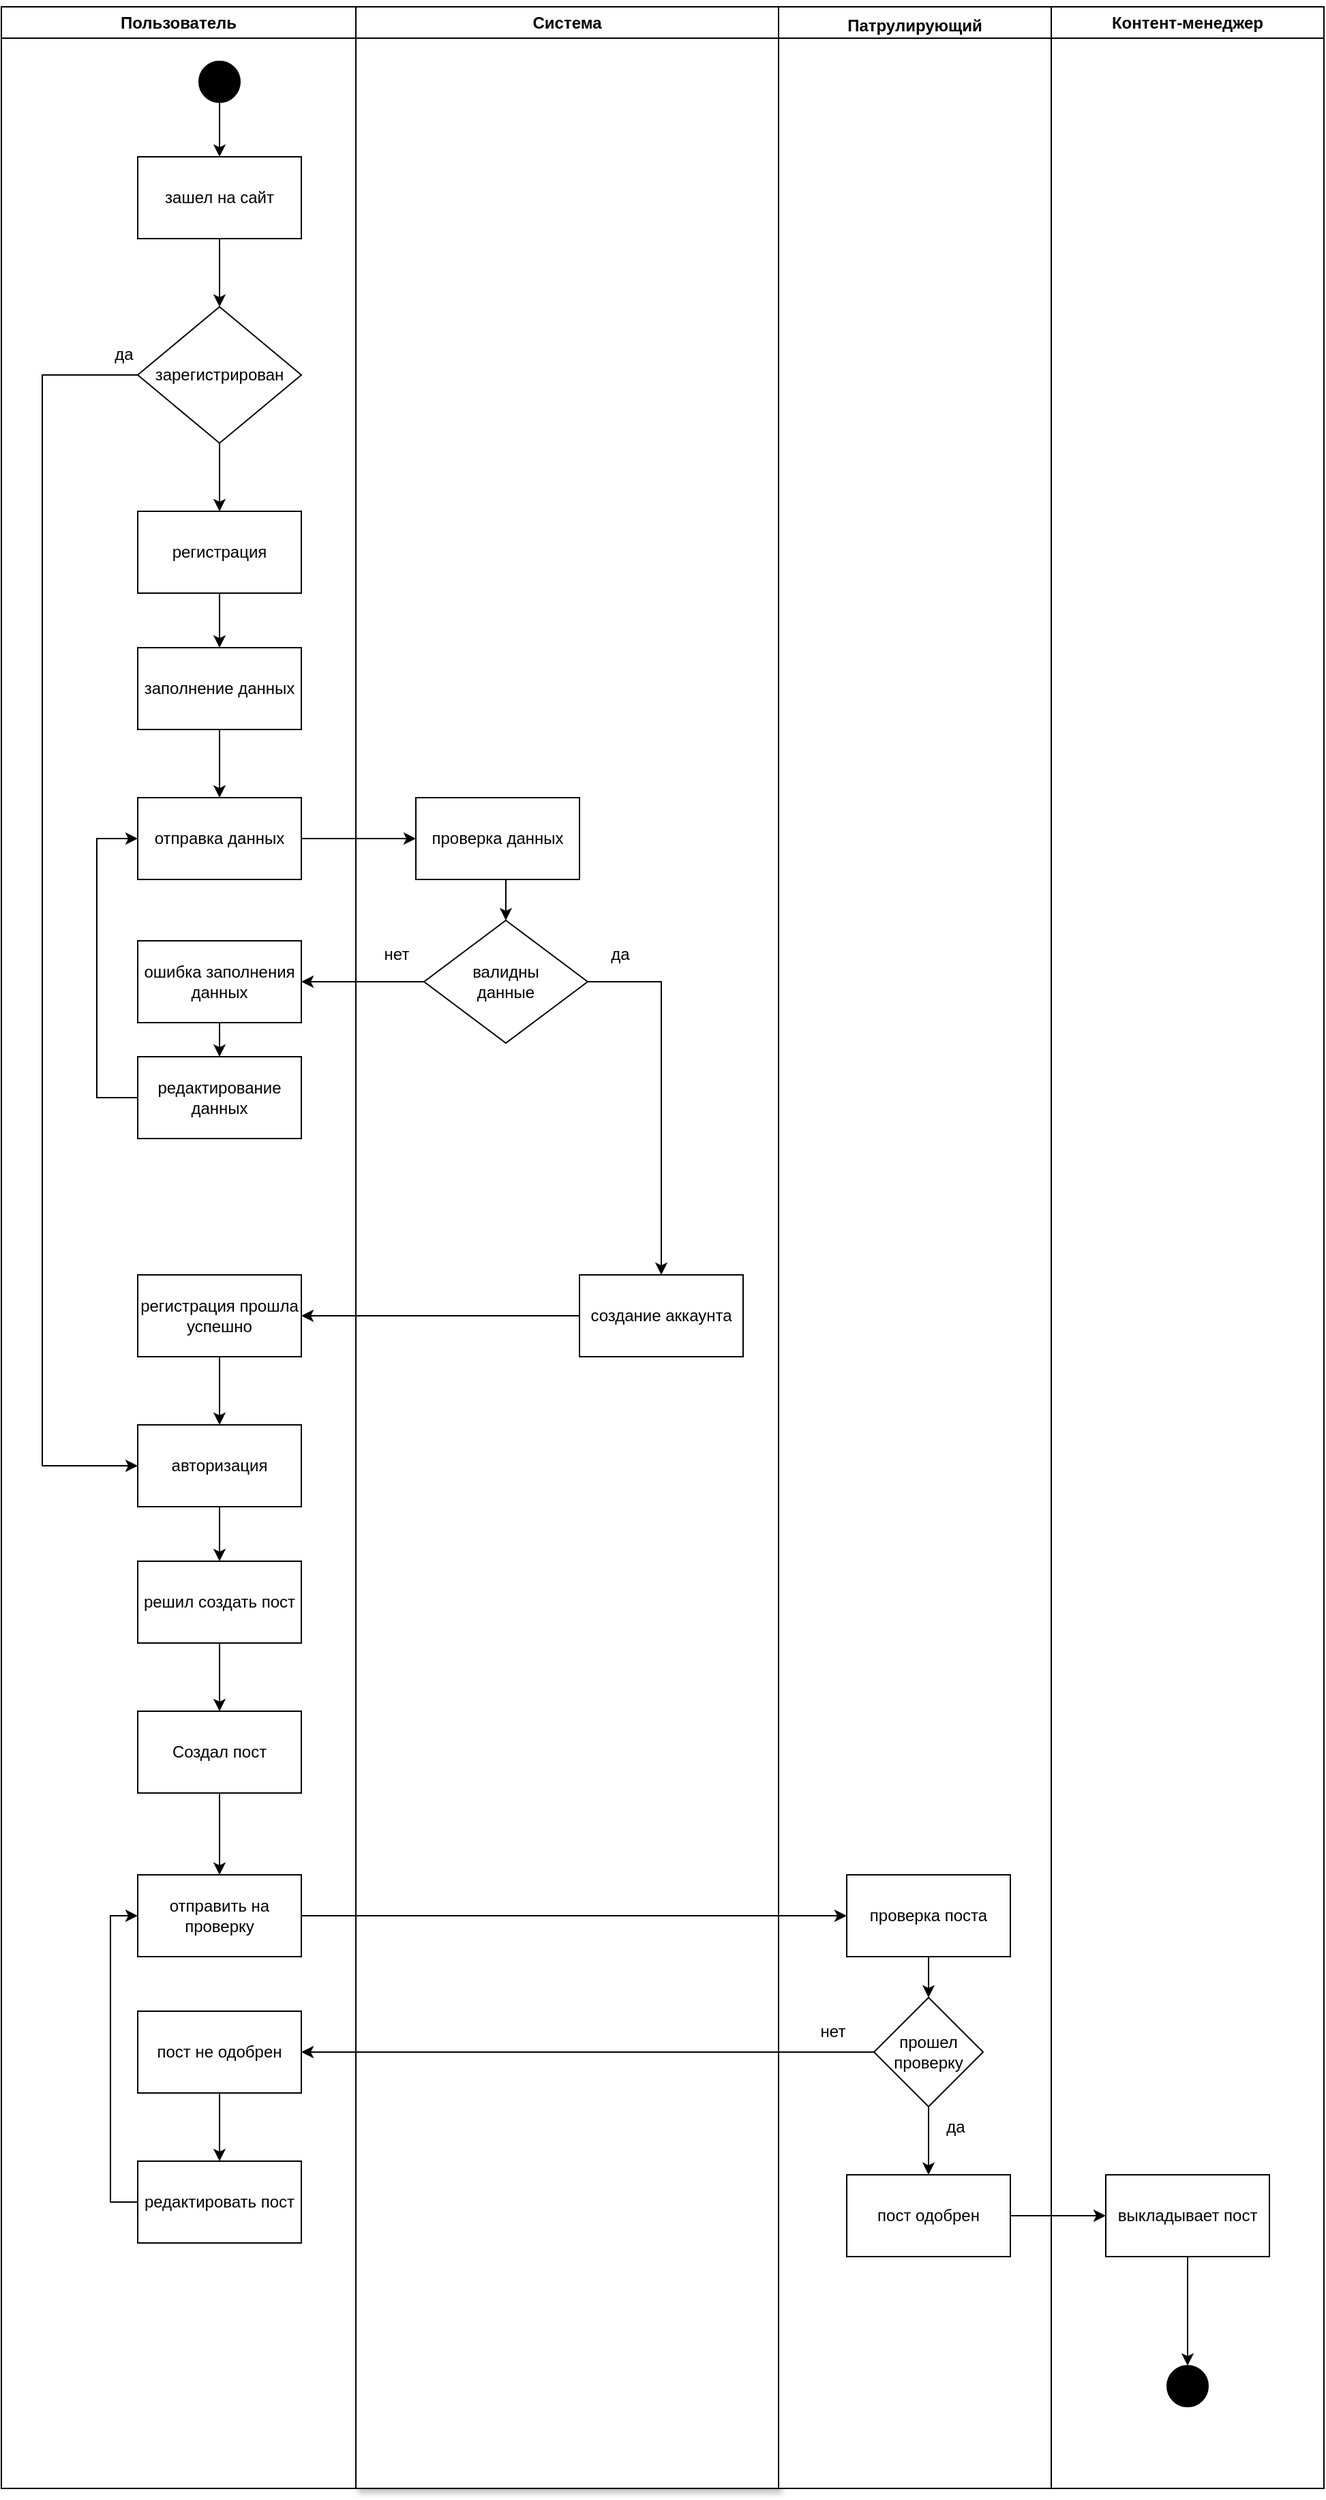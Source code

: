<mxfile version="21.1.4">
  <diagram id="lFc1Q4RSGntSRXIgf3ee" name="Страница 1">
    <mxGraphModel dx="3585" dy="1955" grid="1" gridSize="10" guides="1" tooltips="1" connect="1" arrows="1" fold="1" page="1" pageScale="1" pageWidth="24500" pageHeight="24500" math="0" shadow="0">
      <root>
        <mxCell id="0" />
        <mxCell id="1" parent="0" />
        <mxCell id="pyIcD7LwIHAiXcTRvjcM-1" value="Пользователь" style="swimlane;whiteSpace=wrap;html=1;swimlaneFillColor=#FFFFFF;" parent="1" vertex="1">
          <mxGeometry x="130" y="80" width="260" height="1820" as="geometry" />
        </mxCell>
        <mxCell id="pyIcD7LwIHAiXcTRvjcM-65" value="" style="ellipse;whiteSpace=wrap;html=1;aspect=fixed;fillColor=#000000;" parent="pyIcD7LwIHAiXcTRvjcM-1" vertex="1">
          <mxGeometry x="145" y="40" width="30" height="30" as="geometry" />
        </mxCell>
        <mxCell id="pyIcD7LwIHAiXcTRvjcM-67" value="зашел на сайт" style="rounded=0;whiteSpace=wrap;html=1;fillColor=#FFFFFF;" parent="pyIcD7LwIHAiXcTRvjcM-1" vertex="1">
          <mxGeometry x="100" y="110" width="120" height="60" as="geometry" />
        </mxCell>
        <mxCell id="pyIcD7LwIHAiXcTRvjcM-68" value="" style="endArrow=classic;html=1;rounded=0;exitX=0.5;exitY=1;exitDx=0;exitDy=0;entryX=0.5;entryY=0;entryDx=0;entryDy=0;" parent="pyIcD7LwIHAiXcTRvjcM-1" source="pyIcD7LwIHAiXcTRvjcM-65" target="pyIcD7LwIHAiXcTRvjcM-67" edge="1">
          <mxGeometry width="50" height="50" relative="1" as="geometry">
            <mxPoint x="370" y="1080" as="sourcePoint" />
            <mxPoint x="420" y="1030" as="targetPoint" />
          </mxGeometry>
        </mxCell>
        <mxCell id="pyIcD7LwIHAiXcTRvjcM-86" style="edgeStyle=orthogonalEdgeStyle;rounded=0;orthogonalLoop=1;jettySize=auto;html=1;entryX=0.5;entryY=0;entryDx=0;entryDy=0;" parent="pyIcD7LwIHAiXcTRvjcM-1" source="pyIcD7LwIHAiXcTRvjcM-69" edge="1">
          <mxGeometry relative="1" as="geometry">
            <mxPoint x="160" y="1140" as="targetPoint" />
          </mxGeometry>
        </mxCell>
        <mxCell id="pyIcD7LwIHAiXcTRvjcM-69" value="авторизация" style="rounded=0;whiteSpace=wrap;html=1;fillColor=#FFFFFF;" parent="pyIcD7LwIHAiXcTRvjcM-1" vertex="1">
          <mxGeometry x="100" y="1040" width="120" height="60" as="geometry" />
        </mxCell>
        <mxCell id="pyIcD7LwIHAiXcTRvjcM-70" style="edgeStyle=orthogonalEdgeStyle;rounded=0;orthogonalLoop=1;jettySize=auto;html=1;exitX=0;exitY=0.5;exitDx=0;exitDy=0;entryX=0;entryY=0.5;entryDx=0;entryDy=0;strokeWidth=1;" parent="pyIcD7LwIHAiXcTRvjcM-1" source="pyIcD7LwIHAiXcTRvjcM-72" target="pyIcD7LwIHAiXcTRvjcM-69" edge="1">
          <mxGeometry relative="1" as="geometry">
            <Array as="points">
              <mxPoint x="30" y="270" />
              <mxPoint x="30" y="1070" />
            </Array>
          </mxGeometry>
        </mxCell>
        <mxCell id="pyIcD7LwIHAiXcTRvjcM-72" value="зарегистрирован" style="rhombus;whiteSpace=wrap;html=1;" parent="pyIcD7LwIHAiXcTRvjcM-1" vertex="1">
          <mxGeometry x="100" y="220" width="120" height="100" as="geometry" />
        </mxCell>
        <mxCell id="pyIcD7LwIHAiXcTRvjcM-66" style="edgeStyle=orthogonalEdgeStyle;rounded=0;orthogonalLoop=1;jettySize=auto;html=1;exitX=0.5;exitY=1;exitDx=0;exitDy=0;strokeWidth=1;" parent="pyIcD7LwIHAiXcTRvjcM-1" source="pyIcD7LwIHAiXcTRvjcM-67" target="pyIcD7LwIHAiXcTRvjcM-72" edge="1">
          <mxGeometry relative="1" as="geometry" />
        </mxCell>
        <mxCell id="pyIcD7LwIHAiXcTRvjcM-73" value="да" style="text;html=1;strokeColor=none;fillColor=none;align=center;verticalAlign=middle;whiteSpace=wrap;rounded=0;" parent="pyIcD7LwIHAiXcTRvjcM-1" vertex="1">
          <mxGeometry x="60" y="240" width="60" height="30" as="geometry" />
        </mxCell>
        <mxCell id="pyIcD7LwIHAiXcTRvjcM-75" value="регистрация" style="rounded=0;whiteSpace=wrap;html=1;" parent="pyIcD7LwIHAiXcTRvjcM-1" vertex="1">
          <mxGeometry x="100" y="370" width="120" height="60" as="geometry" />
        </mxCell>
        <mxCell id="pyIcD7LwIHAiXcTRvjcM-71" style="edgeStyle=orthogonalEdgeStyle;rounded=0;orthogonalLoop=1;jettySize=auto;html=1;exitX=0.5;exitY=1;exitDx=0;exitDy=0;entryX=0.5;entryY=0;entryDx=0;entryDy=0;strokeWidth=1;" parent="pyIcD7LwIHAiXcTRvjcM-1" source="pyIcD7LwIHAiXcTRvjcM-72" target="pyIcD7LwIHAiXcTRvjcM-75" edge="1">
          <mxGeometry relative="1" as="geometry" />
        </mxCell>
        <mxCell id="pyIcD7LwIHAiXcTRvjcM-77" value="заполнение данных" style="rounded=0;whiteSpace=wrap;html=1;" parent="pyIcD7LwIHAiXcTRvjcM-1" vertex="1">
          <mxGeometry x="100" y="470" width="120" height="60" as="geometry" />
        </mxCell>
        <mxCell id="pyIcD7LwIHAiXcTRvjcM-74" style="edgeStyle=orthogonalEdgeStyle;rounded=0;orthogonalLoop=1;jettySize=auto;html=1;exitX=0.5;exitY=1;exitDx=0;exitDy=0;entryX=0.5;entryY=0;entryDx=0;entryDy=0;strokeWidth=1;" parent="pyIcD7LwIHAiXcTRvjcM-1" source="pyIcD7LwIHAiXcTRvjcM-75" target="pyIcD7LwIHAiXcTRvjcM-77" edge="1">
          <mxGeometry relative="1" as="geometry" />
        </mxCell>
        <mxCell id="pyIcD7LwIHAiXcTRvjcM-78" value="отправка данных" style="rounded=0;whiteSpace=wrap;html=1;" parent="pyIcD7LwIHAiXcTRvjcM-1" vertex="1">
          <mxGeometry x="100" y="580" width="120" height="60" as="geometry" />
        </mxCell>
        <mxCell id="pyIcD7LwIHAiXcTRvjcM-76" style="edgeStyle=orthogonalEdgeStyle;rounded=0;orthogonalLoop=1;jettySize=auto;html=1;exitX=0.5;exitY=1;exitDx=0;exitDy=0;entryX=0.5;entryY=0;entryDx=0;entryDy=0;strokeWidth=1;" parent="pyIcD7LwIHAiXcTRvjcM-1" source="pyIcD7LwIHAiXcTRvjcM-77" target="pyIcD7LwIHAiXcTRvjcM-78" edge="1">
          <mxGeometry relative="1" as="geometry" />
        </mxCell>
        <mxCell id="pyIcD7LwIHAiXcTRvjcM-79" style="edgeStyle=orthogonalEdgeStyle;rounded=0;orthogonalLoop=1;jettySize=auto;html=1;exitX=0.5;exitY=1;exitDx=0;exitDy=0;entryX=0.5;entryY=0;entryDx=0;entryDy=0;strokeWidth=1;" parent="pyIcD7LwIHAiXcTRvjcM-1" source="pyIcD7LwIHAiXcTRvjcM-80" target="pyIcD7LwIHAiXcTRvjcM-69" edge="1">
          <mxGeometry relative="1" as="geometry" />
        </mxCell>
        <mxCell id="pyIcD7LwIHAiXcTRvjcM-80" value="регистрация прошла&lt;br&gt;успешно" style="rounded=0;whiteSpace=wrap;html=1;" parent="pyIcD7LwIHAiXcTRvjcM-1" vertex="1">
          <mxGeometry x="100" y="930" width="120" height="60" as="geometry" />
        </mxCell>
        <mxCell id="pyIcD7LwIHAiXcTRvjcM-82" value="ошибка заполнения&lt;br&gt;данных" style="rounded=0;whiteSpace=wrap;html=1;" parent="pyIcD7LwIHAiXcTRvjcM-1" vertex="1">
          <mxGeometry x="100" y="685" width="120" height="60" as="geometry" />
        </mxCell>
        <mxCell id="pyIcD7LwIHAiXcTRvjcM-83" style="edgeStyle=orthogonalEdgeStyle;rounded=0;orthogonalLoop=1;jettySize=auto;html=1;exitX=0;exitY=0.5;exitDx=0;exitDy=0;entryX=0;entryY=0.5;entryDx=0;entryDy=0;strokeWidth=1;" parent="pyIcD7LwIHAiXcTRvjcM-1" source="pyIcD7LwIHAiXcTRvjcM-84" target="pyIcD7LwIHAiXcTRvjcM-78" edge="1">
          <mxGeometry relative="1" as="geometry">
            <Array as="points">
              <mxPoint x="70" y="800" />
              <mxPoint x="70" y="610" />
            </Array>
          </mxGeometry>
        </mxCell>
        <mxCell id="pyIcD7LwIHAiXcTRvjcM-84" value="редактирование данных" style="rounded=0;whiteSpace=wrap;html=1;" parent="pyIcD7LwIHAiXcTRvjcM-1" vertex="1">
          <mxGeometry x="100" y="770" width="120" height="60" as="geometry" />
        </mxCell>
        <mxCell id="pyIcD7LwIHAiXcTRvjcM-81" style="edgeStyle=orthogonalEdgeStyle;rounded=0;orthogonalLoop=1;jettySize=auto;html=1;exitX=0.5;exitY=1;exitDx=0;exitDy=0;entryX=0.5;entryY=0;entryDx=0;entryDy=0;strokeWidth=1;" parent="pyIcD7LwIHAiXcTRvjcM-1" source="pyIcD7LwIHAiXcTRvjcM-82" target="pyIcD7LwIHAiXcTRvjcM-84" edge="1">
          <mxGeometry relative="1" as="geometry" />
        </mxCell>
        <mxCell id="a7Rx-lbHLhPJhAyb0oZL-24" value="решил создать пост" style="rounded=0;whiteSpace=wrap;html=1;" parent="pyIcD7LwIHAiXcTRvjcM-1" vertex="1">
          <mxGeometry x="100" y="1140" width="120" height="60" as="geometry" />
        </mxCell>
        <mxCell id="a7Rx-lbHLhPJhAyb0oZL-26" value="Создал пост" style="rounded=0;whiteSpace=wrap;html=1;" parent="pyIcD7LwIHAiXcTRvjcM-1" vertex="1">
          <mxGeometry x="100" y="1250" width="120" height="60" as="geometry" />
        </mxCell>
        <mxCell id="a7Rx-lbHLhPJhAyb0oZL-23" style="edgeStyle=orthogonalEdgeStyle;rounded=0;orthogonalLoop=1;jettySize=auto;html=1;entryX=0.5;entryY=0;entryDx=0;entryDy=0;" parent="pyIcD7LwIHAiXcTRvjcM-1" source="a7Rx-lbHLhPJhAyb0oZL-24" target="a7Rx-lbHLhPJhAyb0oZL-26" edge="1">
          <mxGeometry relative="1" as="geometry" />
        </mxCell>
        <mxCell id="a7Rx-lbHLhPJhAyb0oZL-27" value="отправить на проверку" style="rounded=0;whiteSpace=wrap;html=1;" parent="pyIcD7LwIHAiXcTRvjcM-1" vertex="1">
          <mxGeometry x="100" y="1370" width="120" height="60" as="geometry" />
        </mxCell>
        <mxCell id="a7Rx-lbHLhPJhAyb0oZL-25" style="edgeStyle=orthogonalEdgeStyle;rounded=0;orthogonalLoop=1;jettySize=auto;html=1;entryX=0.5;entryY=0;entryDx=0;entryDy=0;" parent="pyIcD7LwIHAiXcTRvjcM-1" source="a7Rx-lbHLhPJhAyb0oZL-26" target="a7Rx-lbHLhPJhAyb0oZL-27" edge="1">
          <mxGeometry relative="1" as="geometry" />
        </mxCell>
        <mxCell id="a7Rx-lbHLhPJhAyb0oZL-29" value="пост не одобрен" style="rounded=0;whiteSpace=wrap;html=1;" parent="pyIcD7LwIHAiXcTRvjcM-1" vertex="1">
          <mxGeometry x="100" y="1470" width="120" height="60" as="geometry" />
        </mxCell>
        <mxCell id="a7Rx-lbHLhPJhAyb0oZL-30" style="edgeStyle=orthogonalEdgeStyle;rounded=0;orthogonalLoop=1;jettySize=auto;html=1;entryX=0;entryY=0.5;entryDx=0;entryDy=0;" parent="pyIcD7LwIHAiXcTRvjcM-1" source="a7Rx-lbHLhPJhAyb0oZL-31" target="a7Rx-lbHLhPJhAyb0oZL-27" edge="1">
          <mxGeometry relative="1" as="geometry">
            <Array as="points">
              <mxPoint x="80" y="1610" />
              <mxPoint x="80" y="1400" />
            </Array>
          </mxGeometry>
        </mxCell>
        <mxCell id="a7Rx-lbHLhPJhAyb0oZL-31" value="редактировать пост" style="rounded=0;whiteSpace=wrap;html=1;" parent="pyIcD7LwIHAiXcTRvjcM-1" vertex="1">
          <mxGeometry x="100" y="1580" width="120" height="60" as="geometry" />
        </mxCell>
        <mxCell id="a7Rx-lbHLhPJhAyb0oZL-28" style="edgeStyle=orthogonalEdgeStyle;rounded=0;orthogonalLoop=1;jettySize=auto;html=1;entryX=0.5;entryY=0;entryDx=0;entryDy=0;" parent="pyIcD7LwIHAiXcTRvjcM-1" source="a7Rx-lbHLhPJhAyb0oZL-29" target="a7Rx-lbHLhPJhAyb0oZL-31" edge="1">
          <mxGeometry relative="1" as="geometry" />
        </mxCell>
        <mxCell id="pyIcD7LwIHAiXcTRvjcM-2" value="Система" style="swimlane;whiteSpace=wrap;html=1;shadow=1;swimlaneFillColor=#FFFFFF;" parent="1" vertex="1">
          <mxGeometry x="390" y="80" width="310" height="1820" as="geometry" />
        </mxCell>
        <mxCell id="pyIcD7LwIHAiXcTRvjcM-88" value="проверка данных" style="rounded=0;whiteSpace=wrap;html=1;" parent="pyIcD7LwIHAiXcTRvjcM-2" vertex="1">
          <mxGeometry x="44" y="580" width="120" height="60" as="geometry" />
        </mxCell>
        <mxCell id="pyIcD7LwIHAiXcTRvjcM-90" value="валидны&lt;br&gt;данные" style="rhombus;whiteSpace=wrap;html=1;" parent="pyIcD7LwIHAiXcTRvjcM-2" vertex="1">
          <mxGeometry x="50" y="670" width="120" height="90" as="geometry" />
        </mxCell>
        <mxCell id="pyIcD7LwIHAiXcTRvjcM-87" style="edgeStyle=orthogonalEdgeStyle;rounded=0;orthogonalLoop=1;jettySize=auto;html=1;exitX=0.5;exitY=1;exitDx=0;exitDy=0;entryX=0.5;entryY=0;entryDx=0;entryDy=0;strokeWidth=1;" parent="pyIcD7LwIHAiXcTRvjcM-2" source="pyIcD7LwIHAiXcTRvjcM-88" target="pyIcD7LwIHAiXcTRvjcM-90" edge="1">
          <mxGeometry relative="1" as="geometry" />
        </mxCell>
        <mxCell id="pyIcD7LwIHAiXcTRvjcM-91" value="создание аккаунта" style="rounded=0;whiteSpace=wrap;html=1;" parent="pyIcD7LwIHAiXcTRvjcM-2" vertex="1">
          <mxGeometry x="164" y="930" width="120" height="60" as="geometry" />
        </mxCell>
        <mxCell id="pyIcD7LwIHAiXcTRvjcM-89" style="edgeStyle=orthogonalEdgeStyle;rounded=0;orthogonalLoop=1;jettySize=auto;html=1;exitX=1;exitY=0.5;exitDx=0;exitDy=0;entryX=0.5;entryY=0;entryDx=0;entryDy=0;strokeWidth=1;" parent="pyIcD7LwIHAiXcTRvjcM-2" source="pyIcD7LwIHAiXcTRvjcM-90" target="pyIcD7LwIHAiXcTRvjcM-91" edge="1">
          <mxGeometry relative="1" as="geometry" />
        </mxCell>
        <mxCell id="pyIcD7LwIHAiXcTRvjcM-92" value="да" style="text;html=1;strokeColor=none;fillColor=none;align=center;verticalAlign=middle;whiteSpace=wrap;rounded=0;" parent="pyIcD7LwIHAiXcTRvjcM-2" vertex="1">
          <mxGeometry x="164" y="680" width="60" height="30" as="geometry" />
        </mxCell>
        <mxCell id="pyIcD7LwIHAiXcTRvjcM-93" value="нет" style="text;html=1;strokeColor=none;fillColor=none;align=center;verticalAlign=middle;whiteSpace=wrap;rounded=0;" parent="pyIcD7LwIHAiXcTRvjcM-2" vertex="1">
          <mxGeometry y="680" width="60" height="30" as="geometry" />
        </mxCell>
        <mxCell id="pyIcD7LwIHAiXcTRvjcM-94" style="edgeStyle=orthogonalEdgeStyle;rounded=0;orthogonalLoop=1;jettySize=auto;html=1;entryX=1;entryY=0.5;entryDx=0;entryDy=0;" parent="1" source="pyIcD7LwIHAiXcTRvjcM-91" target="pyIcD7LwIHAiXcTRvjcM-80" edge="1">
          <mxGeometry relative="1" as="geometry" />
        </mxCell>
        <mxCell id="pyIcD7LwIHAiXcTRvjcM-95" style="edgeStyle=orthogonalEdgeStyle;rounded=0;orthogonalLoop=1;jettySize=auto;html=1;entryX=1;entryY=0.5;entryDx=0;entryDy=0;" parent="1" source="pyIcD7LwIHAiXcTRvjcM-90" target="pyIcD7LwIHAiXcTRvjcM-82" edge="1">
          <mxGeometry relative="1" as="geometry" />
        </mxCell>
        <mxCell id="pyIcD7LwIHAiXcTRvjcM-96" style="edgeStyle=orthogonalEdgeStyle;rounded=0;orthogonalLoop=1;jettySize=auto;html=1;entryX=0;entryY=0.5;entryDx=0;entryDy=0;" parent="1" source="pyIcD7LwIHAiXcTRvjcM-78" target="pyIcD7LwIHAiXcTRvjcM-88" edge="1">
          <mxGeometry relative="1" as="geometry" />
        </mxCell>
        <mxCell id="a7Rx-lbHLhPJhAyb0oZL-32" value="&lt;p style=&quot;border-color: var(--border-color); font-weight: 400; margin: 4px 0px 0px;&quot;&gt;&lt;b style=&quot;border-color: var(--border-color);&quot;&gt;Патрулирующий&lt;/b&gt;&lt;/p&gt;" style="swimlane;whiteSpace=wrap;html=1;swimlaneFillColor=#FFFFFF;" parent="1" vertex="1">
          <mxGeometry x="700" y="80" width="200" height="1820" as="geometry" />
        </mxCell>
        <mxCell id="a7Rx-lbHLhPJhAyb0oZL-33" style="edgeStyle=orthogonalEdgeStyle;rounded=0;orthogonalLoop=1;jettySize=auto;html=1;entryX=0.5;entryY=0;entryDx=0;entryDy=0;" parent="a7Rx-lbHLhPJhAyb0oZL-32" source="a7Rx-lbHLhPJhAyb0oZL-34" target="a7Rx-lbHLhPJhAyb0oZL-36" edge="1">
          <mxGeometry relative="1" as="geometry" />
        </mxCell>
        <mxCell id="a7Rx-lbHLhPJhAyb0oZL-34" value="проверка поста" style="rounded=0;whiteSpace=wrap;html=1;" parent="a7Rx-lbHLhPJhAyb0oZL-32" vertex="1">
          <mxGeometry x="50" y="1370" width="120" height="60" as="geometry" />
        </mxCell>
        <mxCell id="a7Rx-lbHLhPJhAyb0oZL-35" style="edgeStyle=orthogonalEdgeStyle;rounded=0;orthogonalLoop=1;jettySize=auto;html=1;entryX=0.5;entryY=0;entryDx=0;entryDy=0;" parent="a7Rx-lbHLhPJhAyb0oZL-32" source="a7Rx-lbHLhPJhAyb0oZL-36" target="a7Rx-lbHLhPJhAyb0oZL-37" edge="1">
          <mxGeometry relative="1" as="geometry" />
        </mxCell>
        <mxCell id="a7Rx-lbHLhPJhAyb0oZL-36" value="прошел&lt;br&gt;проверку" style="rhombus;whiteSpace=wrap;html=1;" parent="a7Rx-lbHLhPJhAyb0oZL-32" vertex="1">
          <mxGeometry x="70" y="1460" width="80" height="80" as="geometry" />
        </mxCell>
        <mxCell id="a7Rx-lbHLhPJhAyb0oZL-37" value="пост одобрен" style="rounded=0;whiteSpace=wrap;html=1;" parent="a7Rx-lbHLhPJhAyb0oZL-32" vertex="1">
          <mxGeometry x="50" y="1590" width="120" height="60" as="geometry" />
        </mxCell>
        <mxCell id="a7Rx-lbHLhPJhAyb0oZL-38" value="нет" style="text;html=1;strokeColor=none;fillColor=none;align=center;verticalAlign=middle;whiteSpace=wrap;rounded=0;" parent="a7Rx-lbHLhPJhAyb0oZL-32" vertex="1">
          <mxGeometry x="10" y="1470" width="60" height="30" as="geometry" />
        </mxCell>
        <mxCell id="a7Rx-lbHLhPJhAyb0oZL-39" value="да" style="text;html=1;strokeColor=none;fillColor=none;align=center;verticalAlign=middle;whiteSpace=wrap;rounded=0;" parent="a7Rx-lbHLhPJhAyb0oZL-32" vertex="1">
          <mxGeometry x="100" y="1540" width="60" height="30" as="geometry" />
        </mxCell>
        <mxCell id="a7Rx-lbHLhPJhAyb0oZL-40" value="Контент-менеджер" style="swimlane;whiteSpace=wrap;html=1;swimlaneFillColor=#FFFFFF;" parent="1" vertex="1">
          <mxGeometry x="900" y="80" width="200" height="1820" as="geometry" />
        </mxCell>
        <mxCell id="a7Rx-lbHLhPJhAyb0oZL-41" style="edgeStyle=orthogonalEdgeStyle;rounded=0;orthogonalLoop=1;jettySize=auto;html=1;entryX=0.5;entryY=0;entryDx=0;entryDy=0;" parent="a7Rx-lbHLhPJhAyb0oZL-40" source="a7Rx-lbHLhPJhAyb0oZL-42" target="a7Rx-lbHLhPJhAyb0oZL-43" edge="1">
          <mxGeometry relative="1" as="geometry" />
        </mxCell>
        <mxCell id="a7Rx-lbHLhPJhAyb0oZL-42" value="выкладывает пост" style="rounded=0;whiteSpace=wrap;html=1;" parent="a7Rx-lbHLhPJhAyb0oZL-40" vertex="1">
          <mxGeometry x="40" y="1590" width="120" height="60" as="geometry" />
        </mxCell>
        <mxCell id="a7Rx-lbHLhPJhAyb0oZL-43" value="" style="ellipse;whiteSpace=wrap;html=1;aspect=fixed;fillColor=#000000;" parent="a7Rx-lbHLhPJhAyb0oZL-40" vertex="1">
          <mxGeometry x="85" y="1730" width="30" height="30" as="geometry" />
        </mxCell>
        <mxCell id="VN65Odr01rh4M21AWphG-1" value="" style="endArrow=classic;html=1;rounded=0;exitX=1;exitY=0.5;exitDx=0;exitDy=0;entryX=0;entryY=0.5;entryDx=0;entryDy=0;" edge="1" parent="1" source="a7Rx-lbHLhPJhAyb0oZL-27" target="a7Rx-lbHLhPJhAyb0oZL-34">
          <mxGeometry width="50" height="50" relative="1" as="geometry">
            <mxPoint x="600" y="1530" as="sourcePoint" />
            <mxPoint x="650" y="1480" as="targetPoint" />
          </mxGeometry>
        </mxCell>
        <mxCell id="VN65Odr01rh4M21AWphG-2" value="" style="endArrow=classic;html=1;rounded=0;exitX=1;exitY=1;exitDx=0;exitDy=0;entryX=1;entryY=0.5;entryDx=0;entryDy=0;" edge="1" parent="1" source="a7Rx-lbHLhPJhAyb0oZL-38" target="a7Rx-lbHLhPJhAyb0oZL-29">
          <mxGeometry width="50" height="50" relative="1" as="geometry">
            <mxPoint x="520" y="1640" as="sourcePoint" />
            <mxPoint x="570" y="1590" as="targetPoint" />
          </mxGeometry>
        </mxCell>
        <mxCell id="VN65Odr01rh4M21AWphG-3" value="" style="endArrow=classic;html=1;rounded=0;exitX=1;exitY=0.5;exitDx=0;exitDy=0;entryX=0;entryY=0.5;entryDx=0;entryDy=0;" edge="1" parent="1" source="a7Rx-lbHLhPJhAyb0oZL-37" target="a7Rx-lbHLhPJhAyb0oZL-42">
          <mxGeometry width="50" height="50" relative="1" as="geometry">
            <mxPoint x="810" y="1620" as="sourcePoint" />
            <mxPoint x="940" y="1590" as="targetPoint" />
          </mxGeometry>
        </mxCell>
      </root>
    </mxGraphModel>
  </diagram>
</mxfile>

